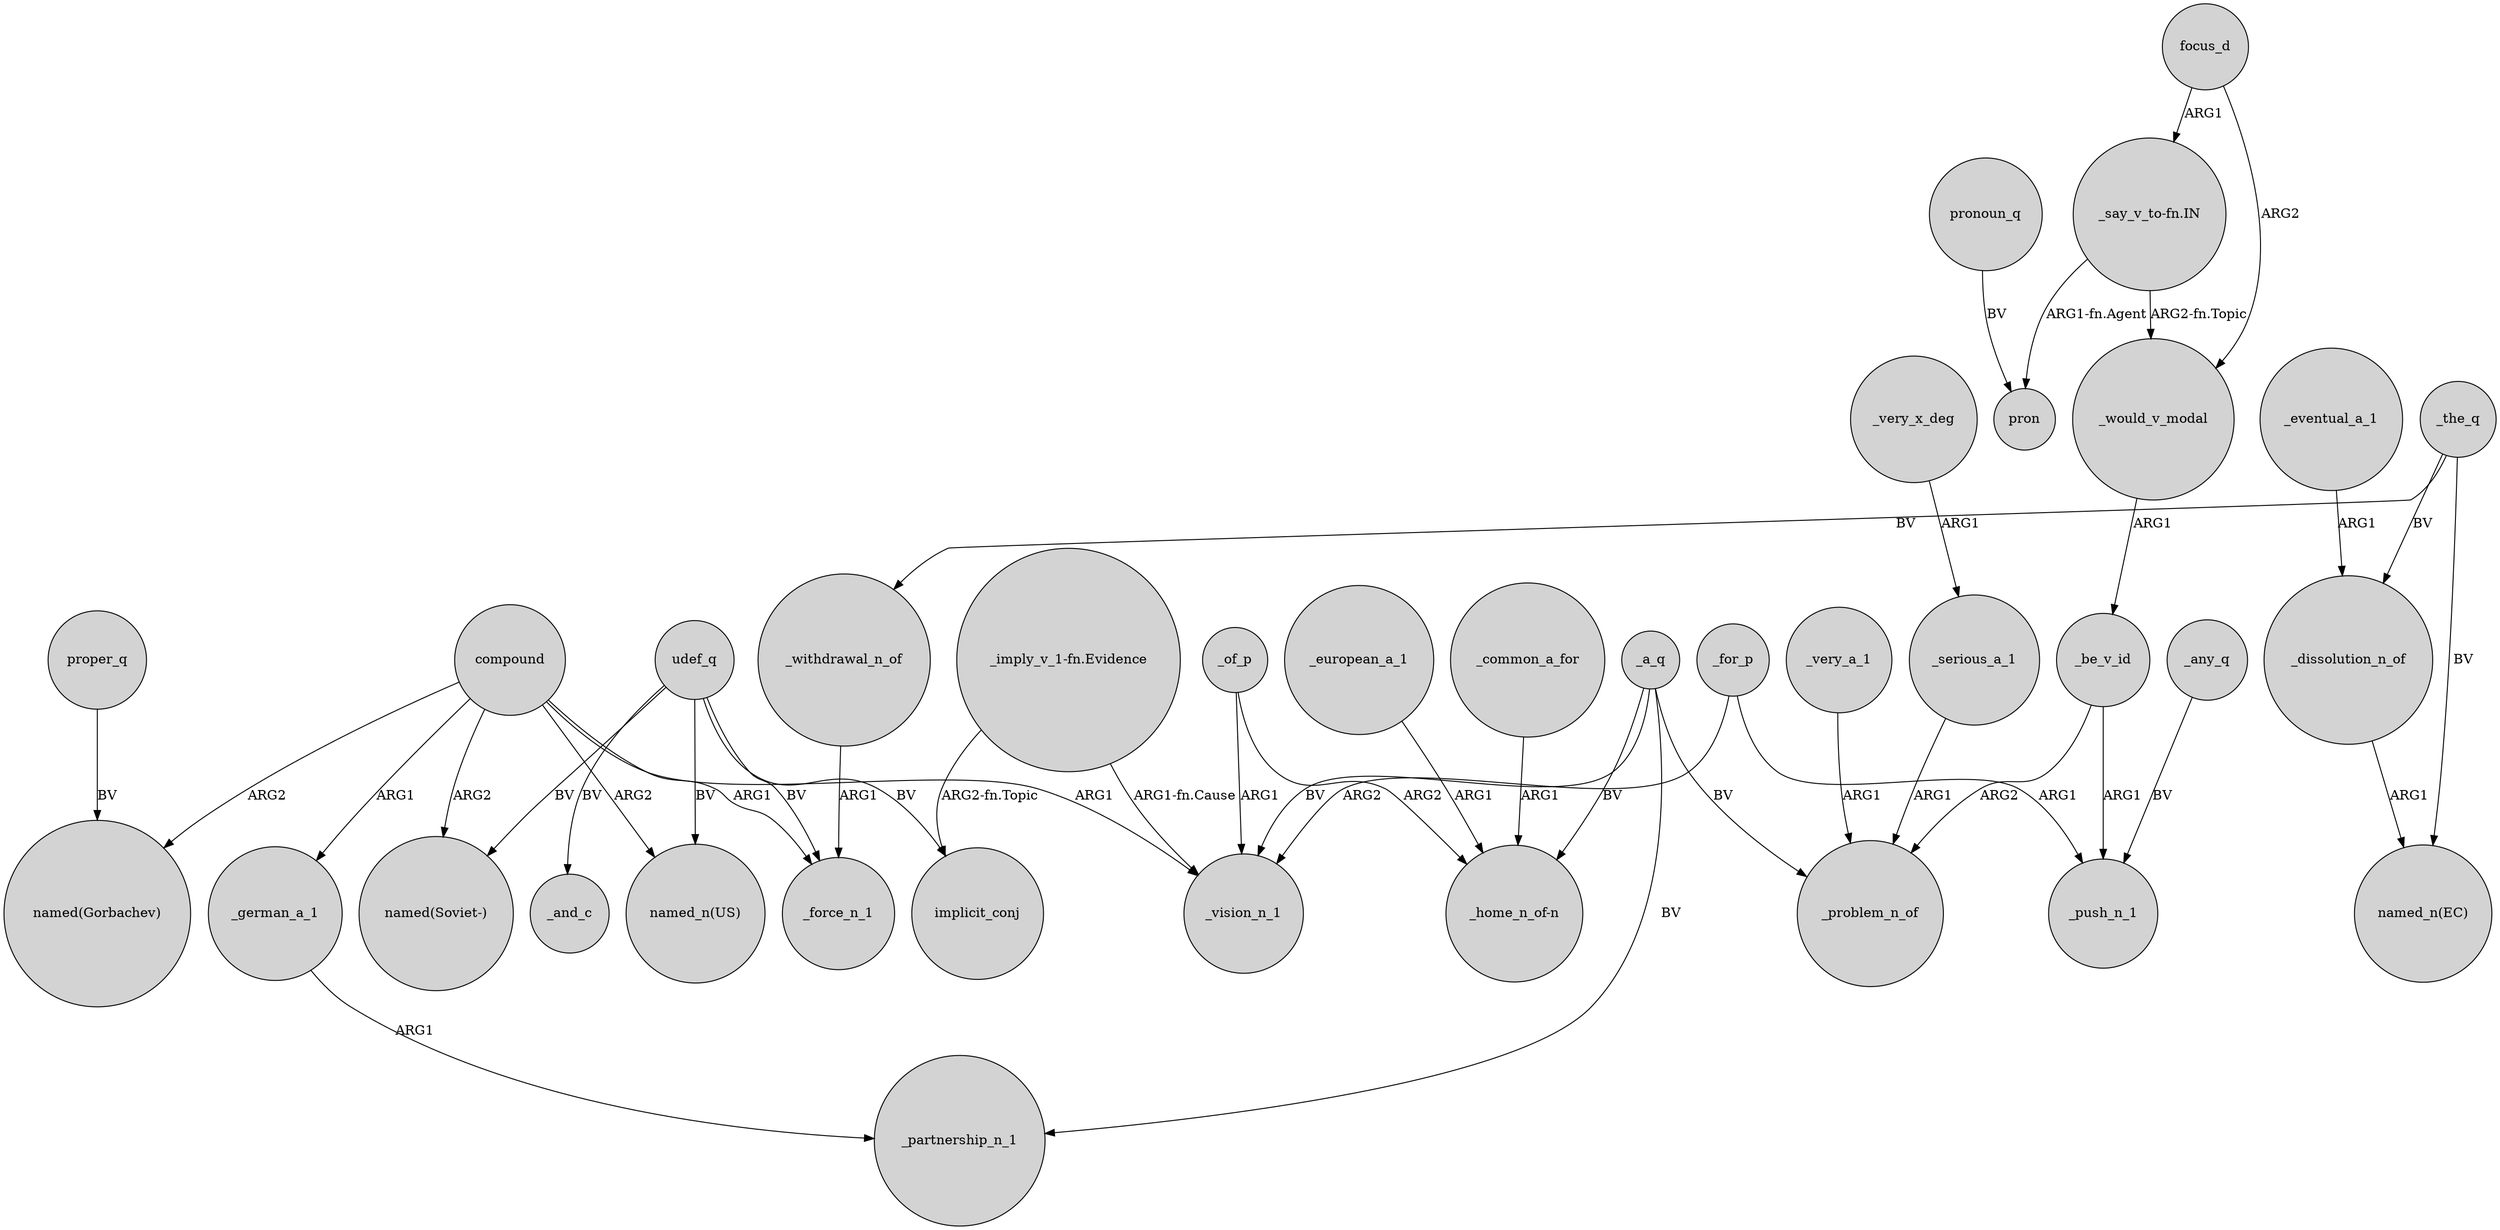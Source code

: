 digraph {
	node [shape=circle style=filled]
	_withdrawal_n_of -> _force_n_1 [label=ARG1]
	"_say_v_to-fn.IN" -> _would_v_modal [label="ARG2-fn.Topic"]
	_common_a_for -> "_home_n_of-n" [label=ARG1]
	_for_p -> _push_n_1 [label=ARG1]
	focus_d -> _would_v_modal [label=ARG2]
	udef_q -> "named_n(US)" [label=BV]
	udef_q -> _force_n_1 [label=BV]
	"_imply_v_1-fn.Evidence" -> implicit_conj [label="ARG2-fn.Topic"]
	_the_q -> _withdrawal_n_of [label=BV]
	_the_q -> _dissolution_n_of [label=BV]
	_of_p -> "_home_n_of-n" [label=ARG2]
	_a_q -> "_home_n_of-n" [label=BV]
	_the_q -> "named_n(EC)" [label=BV]
	compound -> _force_n_1 [label=ARG1]
	_of_p -> _vision_n_1 [label=ARG1]
	compound -> "named(Soviet-)" [label=ARG2]
	_european_a_1 -> "_home_n_of-n" [label=ARG1]
	_dissolution_n_of -> "named_n(EC)" [label=ARG1]
	_german_a_1 -> _partnership_n_1 [label=ARG1]
	_would_v_modal -> _be_v_id [label=ARG1]
	compound -> _vision_n_1 [label=ARG1]
	udef_q -> implicit_conj [label=BV]
	_any_q -> _push_n_1 [label=BV]
	compound -> "named_n(US)" [label=ARG2]
	"_imply_v_1-fn.Evidence" -> _vision_n_1 [label="ARG1-fn.Cause"]
	compound -> _german_a_1 [label=ARG1]
	pronoun_q -> pron [label=BV]
	_a_q -> _partnership_n_1 [label=BV]
	_very_a_1 -> _problem_n_of [label=ARG1]
	_be_v_id -> _problem_n_of [label=ARG2]
	"_say_v_to-fn.IN" -> pron [label="ARG1-fn.Agent"]
	_serious_a_1 -> _problem_n_of [label=ARG1]
	_a_q -> _vision_n_1 [label=BV]
	_eventual_a_1 -> _dissolution_n_of [label=ARG1]
	_be_v_id -> _push_n_1 [label=ARG1]
	udef_q -> "named(Soviet-)" [label=BV]
	udef_q -> _and_c [label=BV]
	proper_q -> "named(Gorbachev)" [label=BV]
	_very_x_deg -> _serious_a_1 [label=ARG1]
	compound -> "named(Gorbachev)" [label=ARG2]
	focus_d -> "_say_v_to-fn.IN" [label=ARG1]
	_for_p -> _vision_n_1 [label=ARG2]
	_a_q -> _problem_n_of [label=BV]
}
